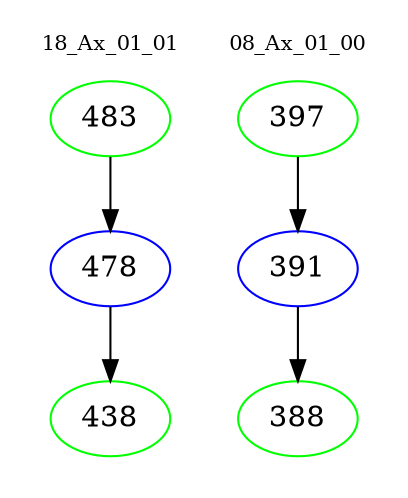 digraph{
subgraph cluster_0 {
color = white
label = "18_Ax_01_01";
fontsize=10;
T0_483 [label="483", color="green"]
T0_483 -> T0_478 [color="black"]
T0_478 [label="478", color="blue"]
T0_478 -> T0_438 [color="black"]
T0_438 [label="438", color="green"]
}
subgraph cluster_1 {
color = white
label = "08_Ax_01_00";
fontsize=10;
T1_397 [label="397", color="green"]
T1_397 -> T1_391 [color="black"]
T1_391 [label="391", color="blue"]
T1_391 -> T1_388 [color="black"]
T1_388 [label="388", color="green"]
}
}
